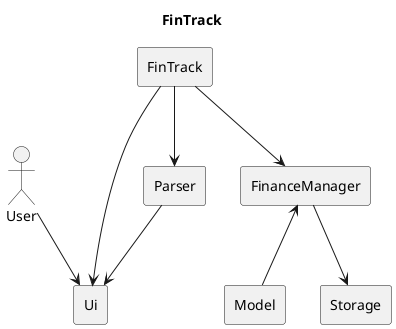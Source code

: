 @startuml
title FinTrack

actor User

rectangle FinTrack
rectangle Ui
rectangle Parser
rectangle FinanceManager
rectangle Model
rectangle Storage

User --> Ui

FinTrack --> Ui
FinTrack --> Parser
FinTrack --> FinanceManager

Parser --> Ui

FinanceManager <-- Model
FinanceManager --> Storage

@enduml
